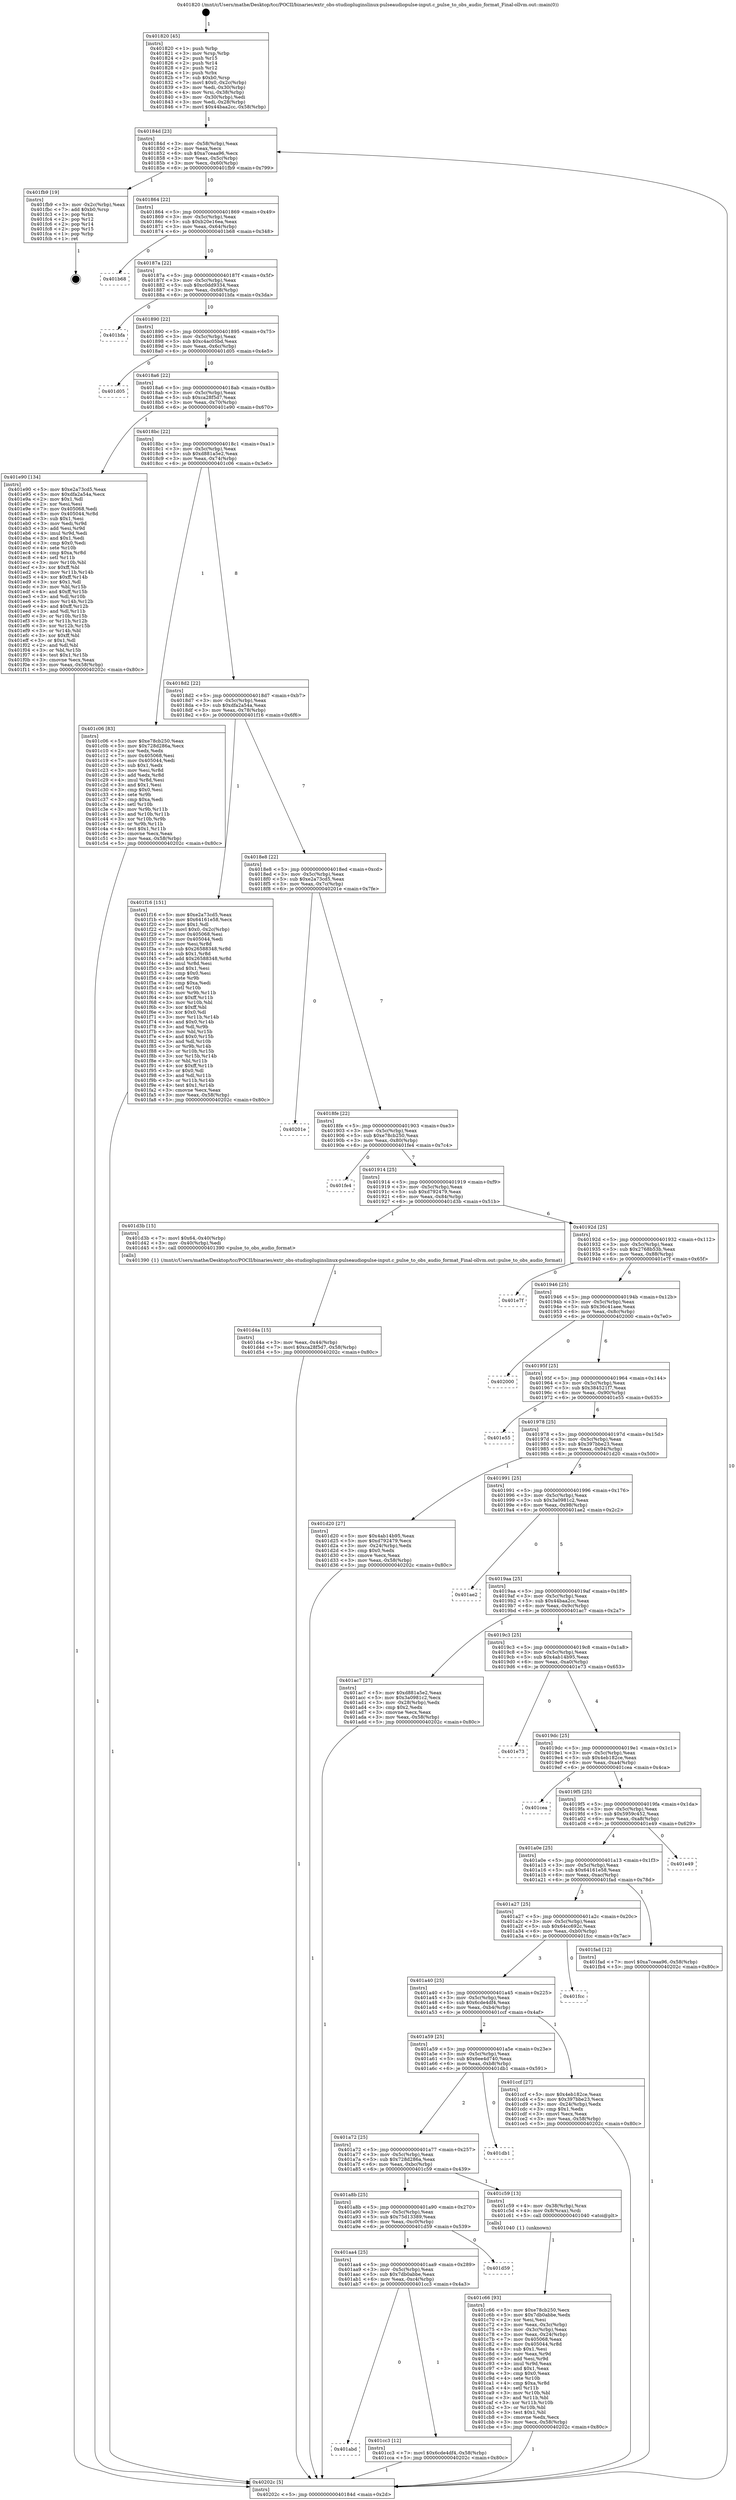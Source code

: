 digraph "0x401820" {
  label = "0x401820 (/mnt/c/Users/mathe/Desktop/tcc/POCII/binaries/extr_obs-studiopluginslinux-pulseaudiopulse-input.c_pulse_to_obs_audio_format_Final-ollvm.out::main(0))"
  labelloc = "t"
  node[shape=record]

  Entry [label="",width=0.3,height=0.3,shape=circle,fillcolor=black,style=filled]
  "0x40184d" [label="{
     0x40184d [23]\l
     | [instrs]\l
     &nbsp;&nbsp;0x40184d \<+3\>: mov -0x58(%rbp),%eax\l
     &nbsp;&nbsp;0x401850 \<+2\>: mov %eax,%ecx\l
     &nbsp;&nbsp;0x401852 \<+6\>: sub $0xa7ceaa96,%ecx\l
     &nbsp;&nbsp;0x401858 \<+3\>: mov %eax,-0x5c(%rbp)\l
     &nbsp;&nbsp;0x40185b \<+3\>: mov %ecx,-0x60(%rbp)\l
     &nbsp;&nbsp;0x40185e \<+6\>: je 0000000000401fb9 \<main+0x799\>\l
  }"]
  "0x401fb9" [label="{
     0x401fb9 [19]\l
     | [instrs]\l
     &nbsp;&nbsp;0x401fb9 \<+3\>: mov -0x2c(%rbp),%eax\l
     &nbsp;&nbsp;0x401fbc \<+7\>: add $0xb0,%rsp\l
     &nbsp;&nbsp;0x401fc3 \<+1\>: pop %rbx\l
     &nbsp;&nbsp;0x401fc4 \<+2\>: pop %r12\l
     &nbsp;&nbsp;0x401fc6 \<+2\>: pop %r14\l
     &nbsp;&nbsp;0x401fc8 \<+2\>: pop %r15\l
     &nbsp;&nbsp;0x401fca \<+1\>: pop %rbp\l
     &nbsp;&nbsp;0x401fcb \<+1\>: ret\l
  }"]
  "0x401864" [label="{
     0x401864 [22]\l
     | [instrs]\l
     &nbsp;&nbsp;0x401864 \<+5\>: jmp 0000000000401869 \<main+0x49\>\l
     &nbsp;&nbsp;0x401869 \<+3\>: mov -0x5c(%rbp),%eax\l
     &nbsp;&nbsp;0x40186c \<+5\>: sub $0xb20e16ea,%eax\l
     &nbsp;&nbsp;0x401871 \<+3\>: mov %eax,-0x64(%rbp)\l
     &nbsp;&nbsp;0x401874 \<+6\>: je 0000000000401b68 \<main+0x348\>\l
  }"]
  Exit [label="",width=0.3,height=0.3,shape=circle,fillcolor=black,style=filled,peripheries=2]
  "0x401b68" [label="{
     0x401b68\l
  }", style=dashed]
  "0x40187a" [label="{
     0x40187a [22]\l
     | [instrs]\l
     &nbsp;&nbsp;0x40187a \<+5\>: jmp 000000000040187f \<main+0x5f\>\l
     &nbsp;&nbsp;0x40187f \<+3\>: mov -0x5c(%rbp),%eax\l
     &nbsp;&nbsp;0x401882 \<+5\>: sub $0xc0dd9334,%eax\l
     &nbsp;&nbsp;0x401887 \<+3\>: mov %eax,-0x68(%rbp)\l
     &nbsp;&nbsp;0x40188a \<+6\>: je 0000000000401bfa \<main+0x3da\>\l
  }"]
  "0x401d4a" [label="{
     0x401d4a [15]\l
     | [instrs]\l
     &nbsp;&nbsp;0x401d4a \<+3\>: mov %eax,-0x44(%rbp)\l
     &nbsp;&nbsp;0x401d4d \<+7\>: movl $0xca28f5d7,-0x58(%rbp)\l
     &nbsp;&nbsp;0x401d54 \<+5\>: jmp 000000000040202c \<main+0x80c\>\l
  }"]
  "0x401bfa" [label="{
     0x401bfa\l
  }", style=dashed]
  "0x401890" [label="{
     0x401890 [22]\l
     | [instrs]\l
     &nbsp;&nbsp;0x401890 \<+5\>: jmp 0000000000401895 \<main+0x75\>\l
     &nbsp;&nbsp;0x401895 \<+3\>: mov -0x5c(%rbp),%eax\l
     &nbsp;&nbsp;0x401898 \<+5\>: sub $0xc4ac05bd,%eax\l
     &nbsp;&nbsp;0x40189d \<+3\>: mov %eax,-0x6c(%rbp)\l
     &nbsp;&nbsp;0x4018a0 \<+6\>: je 0000000000401d05 \<main+0x4e5\>\l
  }"]
  "0x401abd" [label="{
     0x401abd\l
  }", style=dashed]
  "0x401d05" [label="{
     0x401d05\l
  }", style=dashed]
  "0x4018a6" [label="{
     0x4018a6 [22]\l
     | [instrs]\l
     &nbsp;&nbsp;0x4018a6 \<+5\>: jmp 00000000004018ab \<main+0x8b\>\l
     &nbsp;&nbsp;0x4018ab \<+3\>: mov -0x5c(%rbp),%eax\l
     &nbsp;&nbsp;0x4018ae \<+5\>: sub $0xca28f5d7,%eax\l
     &nbsp;&nbsp;0x4018b3 \<+3\>: mov %eax,-0x70(%rbp)\l
     &nbsp;&nbsp;0x4018b6 \<+6\>: je 0000000000401e90 \<main+0x670\>\l
  }"]
  "0x401cc3" [label="{
     0x401cc3 [12]\l
     | [instrs]\l
     &nbsp;&nbsp;0x401cc3 \<+7\>: movl $0x6cde4df4,-0x58(%rbp)\l
     &nbsp;&nbsp;0x401cca \<+5\>: jmp 000000000040202c \<main+0x80c\>\l
  }"]
  "0x401e90" [label="{
     0x401e90 [134]\l
     | [instrs]\l
     &nbsp;&nbsp;0x401e90 \<+5\>: mov $0xe2a73cd5,%eax\l
     &nbsp;&nbsp;0x401e95 \<+5\>: mov $0xdfa2a54a,%ecx\l
     &nbsp;&nbsp;0x401e9a \<+2\>: mov $0x1,%dl\l
     &nbsp;&nbsp;0x401e9c \<+2\>: xor %esi,%esi\l
     &nbsp;&nbsp;0x401e9e \<+7\>: mov 0x405068,%edi\l
     &nbsp;&nbsp;0x401ea5 \<+8\>: mov 0x405044,%r8d\l
     &nbsp;&nbsp;0x401ead \<+3\>: sub $0x1,%esi\l
     &nbsp;&nbsp;0x401eb0 \<+3\>: mov %edi,%r9d\l
     &nbsp;&nbsp;0x401eb3 \<+3\>: add %esi,%r9d\l
     &nbsp;&nbsp;0x401eb6 \<+4\>: imul %r9d,%edi\l
     &nbsp;&nbsp;0x401eba \<+3\>: and $0x1,%edi\l
     &nbsp;&nbsp;0x401ebd \<+3\>: cmp $0x0,%edi\l
     &nbsp;&nbsp;0x401ec0 \<+4\>: sete %r10b\l
     &nbsp;&nbsp;0x401ec4 \<+4\>: cmp $0xa,%r8d\l
     &nbsp;&nbsp;0x401ec8 \<+4\>: setl %r11b\l
     &nbsp;&nbsp;0x401ecc \<+3\>: mov %r10b,%bl\l
     &nbsp;&nbsp;0x401ecf \<+3\>: xor $0xff,%bl\l
     &nbsp;&nbsp;0x401ed2 \<+3\>: mov %r11b,%r14b\l
     &nbsp;&nbsp;0x401ed5 \<+4\>: xor $0xff,%r14b\l
     &nbsp;&nbsp;0x401ed9 \<+3\>: xor $0x1,%dl\l
     &nbsp;&nbsp;0x401edc \<+3\>: mov %bl,%r15b\l
     &nbsp;&nbsp;0x401edf \<+4\>: and $0xff,%r15b\l
     &nbsp;&nbsp;0x401ee3 \<+3\>: and %dl,%r10b\l
     &nbsp;&nbsp;0x401ee6 \<+3\>: mov %r14b,%r12b\l
     &nbsp;&nbsp;0x401ee9 \<+4\>: and $0xff,%r12b\l
     &nbsp;&nbsp;0x401eed \<+3\>: and %dl,%r11b\l
     &nbsp;&nbsp;0x401ef0 \<+3\>: or %r10b,%r15b\l
     &nbsp;&nbsp;0x401ef3 \<+3\>: or %r11b,%r12b\l
     &nbsp;&nbsp;0x401ef6 \<+3\>: xor %r12b,%r15b\l
     &nbsp;&nbsp;0x401ef9 \<+3\>: or %r14b,%bl\l
     &nbsp;&nbsp;0x401efc \<+3\>: xor $0xff,%bl\l
     &nbsp;&nbsp;0x401eff \<+3\>: or $0x1,%dl\l
     &nbsp;&nbsp;0x401f02 \<+2\>: and %dl,%bl\l
     &nbsp;&nbsp;0x401f04 \<+3\>: or %bl,%r15b\l
     &nbsp;&nbsp;0x401f07 \<+4\>: test $0x1,%r15b\l
     &nbsp;&nbsp;0x401f0b \<+3\>: cmovne %ecx,%eax\l
     &nbsp;&nbsp;0x401f0e \<+3\>: mov %eax,-0x58(%rbp)\l
     &nbsp;&nbsp;0x401f11 \<+5\>: jmp 000000000040202c \<main+0x80c\>\l
  }"]
  "0x4018bc" [label="{
     0x4018bc [22]\l
     | [instrs]\l
     &nbsp;&nbsp;0x4018bc \<+5\>: jmp 00000000004018c1 \<main+0xa1\>\l
     &nbsp;&nbsp;0x4018c1 \<+3\>: mov -0x5c(%rbp),%eax\l
     &nbsp;&nbsp;0x4018c4 \<+5\>: sub $0xd881a5e2,%eax\l
     &nbsp;&nbsp;0x4018c9 \<+3\>: mov %eax,-0x74(%rbp)\l
     &nbsp;&nbsp;0x4018cc \<+6\>: je 0000000000401c06 \<main+0x3e6\>\l
  }"]
  "0x401aa4" [label="{
     0x401aa4 [25]\l
     | [instrs]\l
     &nbsp;&nbsp;0x401aa4 \<+5\>: jmp 0000000000401aa9 \<main+0x289\>\l
     &nbsp;&nbsp;0x401aa9 \<+3\>: mov -0x5c(%rbp),%eax\l
     &nbsp;&nbsp;0x401aac \<+5\>: sub $0x7db0abbe,%eax\l
     &nbsp;&nbsp;0x401ab1 \<+6\>: mov %eax,-0xc4(%rbp)\l
     &nbsp;&nbsp;0x401ab7 \<+6\>: je 0000000000401cc3 \<main+0x4a3\>\l
  }"]
  "0x401c06" [label="{
     0x401c06 [83]\l
     | [instrs]\l
     &nbsp;&nbsp;0x401c06 \<+5\>: mov $0xe78cb250,%eax\l
     &nbsp;&nbsp;0x401c0b \<+5\>: mov $0x728d286a,%ecx\l
     &nbsp;&nbsp;0x401c10 \<+2\>: xor %edx,%edx\l
     &nbsp;&nbsp;0x401c12 \<+7\>: mov 0x405068,%esi\l
     &nbsp;&nbsp;0x401c19 \<+7\>: mov 0x405044,%edi\l
     &nbsp;&nbsp;0x401c20 \<+3\>: sub $0x1,%edx\l
     &nbsp;&nbsp;0x401c23 \<+3\>: mov %esi,%r8d\l
     &nbsp;&nbsp;0x401c26 \<+3\>: add %edx,%r8d\l
     &nbsp;&nbsp;0x401c29 \<+4\>: imul %r8d,%esi\l
     &nbsp;&nbsp;0x401c2d \<+3\>: and $0x1,%esi\l
     &nbsp;&nbsp;0x401c30 \<+3\>: cmp $0x0,%esi\l
     &nbsp;&nbsp;0x401c33 \<+4\>: sete %r9b\l
     &nbsp;&nbsp;0x401c37 \<+3\>: cmp $0xa,%edi\l
     &nbsp;&nbsp;0x401c3a \<+4\>: setl %r10b\l
     &nbsp;&nbsp;0x401c3e \<+3\>: mov %r9b,%r11b\l
     &nbsp;&nbsp;0x401c41 \<+3\>: and %r10b,%r11b\l
     &nbsp;&nbsp;0x401c44 \<+3\>: xor %r10b,%r9b\l
     &nbsp;&nbsp;0x401c47 \<+3\>: or %r9b,%r11b\l
     &nbsp;&nbsp;0x401c4a \<+4\>: test $0x1,%r11b\l
     &nbsp;&nbsp;0x401c4e \<+3\>: cmovne %ecx,%eax\l
     &nbsp;&nbsp;0x401c51 \<+3\>: mov %eax,-0x58(%rbp)\l
     &nbsp;&nbsp;0x401c54 \<+5\>: jmp 000000000040202c \<main+0x80c\>\l
  }"]
  "0x4018d2" [label="{
     0x4018d2 [22]\l
     | [instrs]\l
     &nbsp;&nbsp;0x4018d2 \<+5\>: jmp 00000000004018d7 \<main+0xb7\>\l
     &nbsp;&nbsp;0x4018d7 \<+3\>: mov -0x5c(%rbp),%eax\l
     &nbsp;&nbsp;0x4018da \<+5\>: sub $0xdfa2a54a,%eax\l
     &nbsp;&nbsp;0x4018df \<+3\>: mov %eax,-0x78(%rbp)\l
     &nbsp;&nbsp;0x4018e2 \<+6\>: je 0000000000401f16 \<main+0x6f6\>\l
  }"]
  "0x401d59" [label="{
     0x401d59\l
  }", style=dashed]
  "0x401f16" [label="{
     0x401f16 [151]\l
     | [instrs]\l
     &nbsp;&nbsp;0x401f16 \<+5\>: mov $0xe2a73cd5,%eax\l
     &nbsp;&nbsp;0x401f1b \<+5\>: mov $0x64161e58,%ecx\l
     &nbsp;&nbsp;0x401f20 \<+2\>: mov $0x1,%dl\l
     &nbsp;&nbsp;0x401f22 \<+7\>: movl $0x0,-0x2c(%rbp)\l
     &nbsp;&nbsp;0x401f29 \<+7\>: mov 0x405068,%esi\l
     &nbsp;&nbsp;0x401f30 \<+7\>: mov 0x405044,%edi\l
     &nbsp;&nbsp;0x401f37 \<+3\>: mov %esi,%r8d\l
     &nbsp;&nbsp;0x401f3a \<+7\>: sub $0x26588348,%r8d\l
     &nbsp;&nbsp;0x401f41 \<+4\>: sub $0x1,%r8d\l
     &nbsp;&nbsp;0x401f45 \<+7\>: add $0x26588348,%r8d\l
     &nbsp;&nbsp;0x401f4c \<+4\>: imul %r8d,%esi\l
     &nbsp;&nbsp;0x401f50 \<+3\>: and $0x1,%esi\l
     &nbsp;&nbsp;0x401f53 \<+3\>: cmp $0x0,%esi\l
     &nbsp;&nbsp;0x401f56 \<+4\>: sete %r9b\l
     &nbsp;&nbsp;0x401f5a \<+3\>: cmp $0xa,%edi\l
     &nbsp;&nbsp;0x401f5d \<+4\>: setl %r10b\l
     &nbsp;&nbsp;0x401f61 \<+3\>: mov %r9b,%r11b\l
     &nbsp;&nbsp;0x401f64 \<+4\>: xor $0xff,%r11b\l
     &nbsp;&nbsp;0x401f68 \<+3\>: mov %r10b,%bl\l
     &nbsp;&nbsp;0x401f6b \<+3\>: xor $0xff,%bl\l
     &nbsp;&nbsp;0x401f6e \<+3\>: xor $0x0,%dl\l
     &nbsp;&nbsp;0x401f71 \<+3\>: mov %r11b,%r14b\l
     &nbsp;&nbsp;0x401f74 \<+4\>: and $0x0,%r14b\l
     &nbsp;&nbsp;0x401f78 \<+3\>: and %dl,%r9b\l
     &nbsp;&nbsp;0x401f7b \<+3\>: mov %bl,%r15b\l
     &nbsp;&nbsp;0x401f7e \<+4\>: and $0x0,%r15b\l
     &nbsp;&nbsp;0x401f82 \<+3\>: and %dl,%r10b\l
     &nbsp;&nbsp;0x401f85 \<+3\>: or %r9b,%r14b\l
     &nbsp;&nbsp;0x401f88 \<+3\>: or %r10b,%r15b\l
     &nbsp;&nbsp;0x401f8b \<+3\>: xor %r15b,%r14b\l
     &nbsp;&nbsp;0x401f8e \<+3\>: or %bl,%r11b\l
     &nbsp;&nbsp;0x401f91 \<+4\>: xor $0xff,%r11b\l
     &nbsp;&nbsp;0x401f95 \<+3\>: or $0x0,%dl\l
     &nbsp;&nbsp;0x401f98 \<+3\>: and %dl,%r11b\l
     &nbsp;&nbsp;0x401f9b \<+3\>: or %r11b,%r14b\l
     &nbsp;&nbsp;0x401f9e \<+4\>: test $0x1,%r14b\l
     &nbsp;&nbsp;0x401fa2 \<+3\>: cmovne %ecx,%eax\l
     &nbsp;&nbsp;0x401fa5 \<+3\>: mov %eax,-0x58(%rbp)\l
     &nbsp;&nbsp;0x401fa8 \<+5\>: jmp 000000000040202c \<main+0x80c\>\l
  }"]
  "0x4018e8" [label="{
     0x4018e8 [22]\l
     | [instrs]\l
     &nbsp;&nbsp;0x4018e8 \<+5\>: jmp 00000000004018ed \<main+0xcd\>\l
     &nbsp;&nbsp;0x4018ed \<+3\>: mov -0x5c(%rbp),%eax\l
     &nbsp;&nbsp;0x4018f0 \<+5\>: sub $0xe2a73cd5,%eax\l
     &nbsp;&nbsp;0x4018f5 \<+3\>: mov %eax,-0x7c(%rbp)\l
     &nbsp;&nbsp;0x4018f8 \<+6\>: je 000000000040201e \<main+0x7fe\>\l
  }"]
  "0x401c66" [label="{
     0x401c66 [93]\l
     | [instrs]\l
     &nbsp;&nbsp;0x401c66 \<+5\>: mov $0xe78cb250,%ecx\l
     &nbsp;&nbsp;0x401c6b \<+5\>: mov $0x7db0abbe,%edx\l
     &nbsp;&nbsp;0x401c70 \<+2\>: xor %esi,%esi\l
     &nbsp;&nbsp;0x401c72 \<+3\>: mov %eax,-0x3c(%rbp)\l
     &nbsp;&nbsp;0x401c75 \<+3\>: mov -0x3c(%rbp),%eax\l
     &nbsp;&nbsp;0x401c78 \<+3\>: mov %eax,-0x24(%rbp)\l
     &nbsp;&nbsp;0x401c7b \<+7\>: mov 0x405068,%eax\l
     &nbsp;&nbsp;0x401c82 \<+8\>: mov 0x405044,%r8d\l
     &nbsp;&nbsp;0x401c8a \<+3\>: sub $0x1,%esi\l
     &nbsp;&nbsp;0x401c8d \<+3\>: mov %eax,%r9d\l
     &nbsp;&nbsp;0x401c90 \<+3\>: add %esi,%r9d\l
     &nbsp;&nbsp;0x401c93 \<+4\>: imul %r9d,%eax\l
     &nbsp;&nbsp;0x401c97 \<+3\>: and $0x1,%eax\l
     &nbsp;&nbsp;0x401c9a \<+3\>: cmp $0x0,%eax\l
     &nbsp;&nbsp;0x401c9d \<+4\>: sete %r10b\l
     &nbsp;&nbsp;0x401ca1 \<+4\>: cmp $0xa,%r8d\l
     &nbsp;&nbsp;0x401ca5 \<+4\>: setl %r11b\l
     &nbsp;&nbsp;0x401ca9 \<+3\>: mov %r10b,%bl\l
     &nbsp;&nbsp;0x401cac \<+3\>: and %r11b,%bl\l
     &nbsp;&nbsp;0x401caf \<+3\>: xor %r11b,%r10b\l
     &nbsp;&nbsp;0x401cb2 \<+3\>: or %r10b,%bl\l
     &nbsp;&nbsp;0x401cb5 \<+3\>: test $0x1,%bl\l
     &nbsp;&nbsp;0x401cb8 \<+3\>: cmovne %edx,%ecx\l
     &nbsp;&nbsp;0x401cbb \<+3\>: mov %ecx,-0x58(%rbp)\l
     &nbsp;&nbsp;0x401cbe \<+5\>: jmp 000000000040202c \<main+0x80c\>\l
  }"]
  "0x40201e" [label="{
     0x40201e\l
  }", style=dashed]
  "0x4018fe" [label="{
     0x4018fe [22]\l
     | [instrs]\l
     &nbsp;&nbsp;0x4018fe \<+5\>: jmp 0000000000401903 \<main+0xe3\>\l
     &nbsp;&nbsp;0x401903 \<+3\>: mov -0x5c(%rbp),%eax\l
     &nbsp;&nbsp;0x401906 \<+5\>: sub $0xe78cb250,%eax\l
     &nbsp;&nbsp;0x40190b \<+3\>: mov %eax,-0x80(%rbp)\l
     &nbsp;&nbsp;0x40190e \<+6\>: je 0000000000401fe4 \<main+0x7c4\>\l
  }"]
  "0x401a8b" [label="{
     0x401a8b [25]\l
     | [instrs]\l
     &nbsp;&nbsp;0x401a8b \<+5\>: jmp 0000000000401a90 \<main+0x270\>\l
     &nbsp;&nbsp;0x401a90 \<+3\>: mov -0x5c(%rbp),%eax\l
     &nbsp;&nbsp;0x401a93 \<+5\>: sub $0x75d13389,%eax\l
     &nbsp;&nbsp;0x401a98 \<+6\>: mov %eax,-0xc0(%rbp)\l
     &nbsp;&nbsp;0x401a9e \<+6\>: je 0000000000401d59 \<main+0x539\>\l
  }"]
  "0x401fe4" [label="{
     0x401fe4\l
  }", style=dashed]
  "0x401914" [label="{
     0x401914 [25]\l
     | [instrs]\l
     &nbsp;&nbsp;0x401914 \<+5\>: jmp 0000000000401919 \<main+0xf9\>\l
     &nbsp;&nbsp;0x401919 \<+3\>: mov -0x5c(%rbp),%eax\l
     &nbsp;&nbsp;0x40191c \<+5\>: sub $0xd792479,%eax\l
     &nbsp;&nbsp;0x401921 \<+6\>: mov %eax,-0x84(%rbp)\l
     &nbsp;&nbsp;0x401927 \<+6\>: je 0000000000401d3b \<main+0x51b\>\l
  }"]
  "0x401c59" [label="{
     0x401c59 [13]\l
     | [instrs]\l
     &nbsp;&nbsp;0x401c59 \<+4\>: mov -0x38(%rbp),%rax\l
     &nbsp;&nbsp;0x401c5d \<+4\>: mov 0x8(%rax),%rdi\l
     &nbsp;&nbsp;0x401c61 \<+5\>: call 0000000000401040 \<atoi@plt\>\l
     | [calls]\l
     &nbsp;&nbsp;0x401040 \{1\} (unknown)\l
  }"]
  "0x401d3b" [label="{
     0x401d3b [15]\l
     | [instrs]\l
     &nbsp;&nbsp;0x401d3b \<+7\>: movl $0x64,-0x40(%rbp)\l
     &nbsp;&nbsp;0x401d42 \<+3\>: mov -0x40(%rbp),%edi\l
     &nbsp;&nbsp;0x401d45 \<+5\>: call 0000000000401390 \<pulse_to_obs_audio_format\>\l
     | [calls]\l
     &nbsp;&nbsp;0x401390 \{1\} (/mnt/c/Users/mathe/Desktop/tcc/POCII/binaries/extr_obs-studiopluginslinux-pulseaudiopulse-input.c_pulse_to_obs_audio_format_Final-ollvm.out::pulse_to_obs_audio_format)\l
  }"]
  "0x40192d" [label="{
     0x40192d [25]\l
     | [instrs]\l
     &nbsp;&nbsp;0x40192d \<+5\>: jmp 0000000000401932 \<main+0x112\>\l
     &nbsp;&nbsp;0x401932 \<+3\>: mov -0x5c(%rbp),%eax\l
     &nbsp;&nbsp;0x401935 \<+5\>: sub $0x2768b53b,%eax\l
     &nbsp;&nbsp;0x40193a \<+6\>: mov %eax,-0x88(%rbp)\l
     &nbsp;&nbsp;0x401940 \<+6\>: je 0000000000401e7f \<main+0x65f\>\l
  }"]
  "0x401a72" [label="{
     0x401a72 [25]\l
     | [instrs]\l
     &nbsp;&nbsp;0x401a72 \<+5\>: jmp 0000000000401a77 \<main+0x257\>\l
     &nbsp;&nbsp;0x401a77 \<+3\>: mov -0x5c(%rbp),%eax\l
     &nbsp;&nbsp;0x401a7a \<+5\>: sub $0x728d286a,%eax\l
     &nbsp;&nbsp;0x401a7f \<+6\>: mov %eax,-0xbc(%rbp)\l
     &nbsp;&nbsp;0x401a85 \<+6\>: je 0000000000401c59 \<main+0x439\>\l
  }"]
  "0x401e7f" [label="{
     0x401e7f\l
  }", style=dashed]
  "0x401946" [label="{
     0x401946 [25]\l
     | [instrs]\l
     &nbsp;&nbsp;0x401946 \<+5\>: jmp 000000000040194b \<main+0x12b\>\l
     &nbsp;&nbsp;0x40194b \<+3\>: mov -0x5c(%rbp),%eax\l
     &nbsp;&nbsp;0x40194e \<+5\>: sub $0x36c41aee,%eax\l
     &nbsp;&nbsp;0x401953 \<+6\>: mov %eax,-0x8c(%rbp)\l
     &nbsp;&nbsp;0x401959 \<+6\>: je 0000000000402000 \<main+0x7e0\>\l
  }"]
  "0x401db1" [label="{
     0x401db1\l
  }", style=dashed]
  "0x402000" [label="{
     0x402000\l
  }", style=dashed]
  "0x40195f" [label="{
     0x40195f [25]\l
     | [instrs]\l
     &nbsp;&nbsp;0x40195f \<+5\>: jmp 0000000000401964 \<main+0x144\>\l
     &nbsp;&nbsp;0x401964 \<+3\>: mov -0x5c(%rbp),%eax\l
     &nbsp;&nbsp;0x401967 \<+5\>: sub $0x384521f7,%eax\l
     &nbsp;&nbsp;0x40196c \<+6\>: mov %eax,-0x90(%rbp)\l
     &nbsp;&nbsp;0x401972 \<+6\>: je 0000000000401e55 \<main+0x635\>\l
  }"]
  "0x401a59" [label="{
     0x401a59 [25]\l
     | [instrs]\l
     &nbsp;&nbsp;0x401a59 \<+5\>: jmp 0000000000401a5e \<main+0x23e\>\l
     &nbsp;&nbsp;0x401a5e \<+3\>: mov -0x5c(%rbp),%eax\l
     &nbsp;&nbsp;0x401a61 \<+5\>: sub $0x6ee4d740,%eax\l
     &nbsp;&nbsp;0x401a66 \<+6\>: mov %eax,-0xb8(%rbp)\l
     &nbsp;&nbsp;0x401a6c \<+6\>: je 0000000000401db1 \<main+0x591\>\l
  }"]
  "0x401e55" [label="{
     0x401e55\l
  }", style=dashed]
  "0x401978" [label="{
     0x401978 [25]\l
     | [instrs]\l
     &nbsp;&nbsp;0x401978 \<+5\>: jmp 000000000040197d \<main+0x15d\>\l
     &nbsp;&nbsp;0x40197d \<+3\>: mov -0x5c(%rbp),%eax\l
     &nbsp;&nbsp;0x401980 \<+5\>: sub $0x397bbe23,%eax\l
     &nbsp;&nbsp;0x401985 \<+6\>: mov %eax,-0x94(%rbp)\l
     &nbsp;&nbsp;0x40198b \<+6\>: je 0000000000401d20 \<main+0x500\>\l
  }"]
  "0x401ccf" [label="{
     0x401ccf [27]\l
     | [instrs]\l
     &nbsp;&nbsp;0x401ccf \<+5\>: mov $0x4eb182ce,%eax\l
     &nbsp;&nbsp;0x401cd4 \<+5\>: mov $0x397bbe23,%ecx\l
     &nbsp;&nbsp;0x401cd9 \<+3\>: mov -0x24(%rbp),%edx\l
     &nbsp;&nbsp;0x401cdc \<+3\>: cmp $0x1,%edx\l
     &nbsp;&nbsp;0x401cdf \<+3\>: cmovl %ecx,%eax\l
     &nbsp;&nbsp;0x401ce2 \<+3\>: mov %eax,-0x58(%rbp)\l
     &nbsp;&nbsp;0x401ce5 \<+5\>: jmp 000000000040202c \<main+0x80c\>\l
  }"]
  "0x401d20" [label="{
     0x401d20 [27]\l
     | [instrs]\l
     &nbsp;&nbsp;0x401d20 \<+5\>: mov $0x4ab14b95,%eax\l
     &nbsp;&nbsp;0x401d25 \<+5\>: mov $0xd792479,%ecx\l
     &nbsp;&nbsp;0x401d2a \<+3\>: mov -0x24(%rbp),%edx\l
     &nbsp;&nbsp;0x401d2d \<+3\>: cmp $0x0,%edx\l
     &nbsp;&nbsp;0x401d30 \<+3\>: cmove %ecx,%eax\l
     &nbsp;&nbsp;0x401d33 \<+3\>: mov %eax,-0x58(%rbp)\l
     &nbsp;&nbsp;0x401d36 \<+5\>: jmp 000000000040202c \<main+0x80c\>\l
  }"]
  "0x401991" [label="{
     0x401991 [25]\l
     | [instrs]\l
     &nbsp;&nbsp;0x401991 \<+5\>: jmp 0000000000401996 \<main+0x176\>\l
     &nbsp;&nbsp;0x401996 \<+3\>: mov -0x5c(%rbp),%eax\l
     &nbsp;&nbsp;0x401999 \<+5\>: sub $0x3a0981c2,%eax\l
     &nbsp;&nbsp;0x40199e \<+6\>: mov %eax,-0x98(%rbp)\l
     &nbsp;&nbsp;0x4019a4 \<+6\>: je 0000000000401ae2 \<main+0x2c2\>\l
  }"]
  "0x401a40" [label="{
     0x401a40 [25]\l
     | [instrs]\l
     &nbsp;&nbsp;0x401a40 \<+5\>: jmp 0000000000401a45 \<main+0x225\>\l
     &nbsp;&nbsp;0x401a45 \<+3\>: mov -0x5c(%rbp),%eax\l
     &nbsp;&nbsp;0x401a48 \<+5\>: sub $0x6cde4df4,%eax\l
     &nbsp;&nbsp;0x401a4d \<+6\>: mov %eax,-0xb4(%rbp)\l
     &nbsp;&nbsp;0x401a53 \<+6\>: je 0000000000401ccf \<main+0x4af\>\l
  }"]
  "0x401ae2" [label="{
     0x401ae2\l
  }", style=dashed]
  "0x4019aa" [label="{
     0x4019aa [25]\l
     | [instrs]\l
     &nbsp;&nbsp;0x4019aa \<+5\>: jmp 00000000004019af \<main+0x18f\>\l
     &nbsp;&nbsp;0x4019af \<+3\>: mov -0x5c(%rbp),%eax\l
     &nbsp;&nbsp;0x4019b2 \<+5\>: sub $0x44baa2cc,%eax\l
     &nbsp;&nbsp;0x4019b7 \<+6\>: mov %eax,-0x9c(%rbp)\l
     &nbsp;&nbsp;0x4019bd \<+6\>: je 0000000000401ac7 \<main+0x2a7\>\l
  }"]
  "0x401fcc" [label="{
     0x401fcc\l
  }", style=dashed]
  "0x401ac7" [label="{
     0x401ac7 [27]\l
     | [instrs]\l
     &nbsp;&nbsp;0x401ac7 \<+5\>: mov $0xd881a5e2,%eax\l
     &nbsp;&nbsp;0x401acc \<+5\>: mov $0x3a0981c2,%ecx\l
     &nbsp;&nbsp;0x401ad1 \<+3\>: mov -0x28(%rbp),%edx\l
     &nbsp;&nbsp;0x401ad4 \<+3\>: cmp $0x2,%edx\l
     &nbsp;&nbsp;0x401ad7 \<+3\>: cmovne %ecx,%eax\l
     &nbsp;&nbsp;0x401ada \<+3\>: mov %eax,-0x58(%rbp)\l
     &nbsp;&nbsp;0x401add \<+5\>: jmp 000000000040202c \<main+0x80c\>\l
  }"]
  "0x4019c3" [label="{
     0x4019c3 [25]\l
     | [instrs]\l
     &nbsp;&nbsp;0x4019c3 \<+5\>: jmp 00000000004019c8 \<main+0x1a8\>\l
     &nbsp;&nbsp;0x4019c8 \<+3\>: mov -0x5c(%rbp),%eax\l
     &nbsp;&nbsp;0x4019cb \<+5\>: sub $0x4ab14b95,%eax\l
     &nbsp;&nbsp;0x4019d0 \<+6\>: mov %eax,-0xa0(%rbp)\l
     &nbsp;&nbsp;0x4019d6 \<+6\>: je 0000000000401e73 \<main+0x653\>\l
  }"]
  "0x40202c" [label="{
     0x40202c [5]\l
     | [instrs]\l
     &nbsp;&nbsp;0x40202c \<+5\>: jmp 000000000040184d \<main+0x2d\>\l
  }"]
  "0x401820" [label="{
     0x401820 [45]\l
     | [instrs]\l
     &nbsp;&nbsp;0x401820 \<+1\>: push %rbp\l
     &nbsp;&nbsp;0x401821 \<+3\>: mov %rsp,%rbp\l
     &nbsp;&nbsp;0x401824 \<+2\>: push %r15\l
     &nbsp;&nbsp;0x401826 \<+2\>: push %r14\l
     &nbsp;&nbsp;0x401828 \<+2\>: push %r12\l
     &nbsp;&nbsp;0x40182a \<+1\>: push %rbx\l
     &nbsp;&nbsp;0x40182b \<+7\>: sub $0xb0,%rsp\l
     &nbsp;&nbsp;0x401832 \<+7\>: movl $0x0,-0x2c(%rbp)\l
     &nbsp;&nbsp;0x401839 \<+3\>: mov %edi,-0x30(%rbp)\l
     &nbsp;&nbsp;0x40183c \<+4\>: mov %rsi,-0x38(%rbp)\l
     &nbsp;&nbsp;0x401840 \<+3\>: mov -0x30(%rbp),%edi\l
     &nbsp;&nbsp;0x401843 \<+3\>: mov %edi,-0x28(%rbp)\l
     &nbsp;&nbsp;0x401846 \<+7\>: movl $0x44baa2cc,-0x58(%rbp)\l
  }"]
  "0x401a27" [label="{
     0x401a27 [25]\l
     | [instrs]\l
     &nbsp;&nbsp;0x401a27 \<+5\>: jmp 0000000000401a2c \<main+0x20c\>\l
     &nbsp;&nbsp;0x401a2c \<+3\>: mov -0x5c(%rbp),%eax\l
     &nbsp;&nbsp;0x401a2f \<+5\>: sub $0x64cc692c,%eax\l
     &nbsp;&nbsp;0x401a34 \<+6\>: mov %eax,-0xb0(%rbp)\l
     &nbsp;&nbsp;0x401a3a \<+6\>: je 0000000000401fcc \<main+0x7ac\>\l
  }"]
  "0x401e73" [label="{
     0x401e73\l
  }", style=dashed]
  "0x4019dc" [label="{
     0x4019dc [25]\l
     | [instrs]\l
     &nbsp;&nbsp;0x4019dc \<+5\>: jmp 00000000004019e1 \<main+0x1c1\>\l
     &nbsp;&nbsp;0x4019e1 \<+3\>: mov -0x5c(%rbp),%eax\l
     &nbsp;&nbsp;0x4019e4 \<+5\>: sub $0x4eb182ce,%eax\l
     &nbsp;&nbsp;0x4019e9 \<+6\>: mov %eax,-0xa4(%rbp)\l
     &nbsp;&nbsp;0x4019ef \<+6\>: je 0000000000401cea \<main+0x4ca\>\l
  }"]
  "0x401fad" [label="{
     0x401fad [12]\l
     | [instrs]\l
     &nbsp;&nbsp;0x401fad \<+7\>: movl $0xa7ceaa96,-0x58(%rbp)\l
     &nbsp;&nbsp;0x401fb4 \<+5\>: jmp 000000000040202c \<main+0x80c\>\l
  }"]
  "0x401cea" [label="{
     0x401cea\l
  }", style=dashed]
  "0x4019f5" [label="{
     0x4019f5 [25]\l
     | [instrs]\l
     &nbsp;&nbsp;0x4019f5 \<+5\>: jmp 00000000004019fa \<main+0x1da\>\l
     &nbsp;&nbsp;0x4019fa \<+3\>: mov -0x5c(%rbp),%eax\l
     &nbsp;&nbsp;0x4019fd \<+5\>: sub $0x5959c452,%eax\l
     &nbsp;&nbsp;0x401a02 \<+6\>: mov %eax,-0xa8(%rbp)\l
     &nbsp;&nbsp;0x401a08 \<+6\>: je 0000000000401e49 \<main+0x629\>\l
  }"]
  "0x401a0e" [label="{
     0x401a0e [25]\l
     | [instrs]\l
     &nbsp;&nbsp;0x401a0e \<+5\>: jmp 0000000000401a13 \<main+0x1f3\>\l
     &nbsp;&nbsp;0x401a13 \<+3\>: mov -0x5c(%rbp),%eax\l
     &nbsp;&nbsp;0x401a16 \<+5\>: sub $0x64161e58,%eax\l
     &nbsp;&nbsp;0x401a1b \<+6\>: mov %eax,-0xac(%rbp)\l
     &nbsp;&nbsp;0x401a21 \<+6\>: je 0000000000401fad \<main+0x78d\>\l
  }"]
  "0x401e49" [label="{
     0x401e49\l
  }", style=dashed]
  Entry -> "0x401820" [label=" 1"]
  "0x40184d" -> "0x401fb9" [label=" 1"]
  "0x40184d" -> "0x401864" [label=" 10"]
  "0x401fb9" -> Exit [label=" 1"]
  "0x401864" -> "0x401b68" [label=" 0"]
  "0x401864" -> "0x40187a" [label=" 10"]
  "0x401fad" -> "0x40202c" [label=" 1"]
  "0x40187a" -> "0x401bfa" [label=" 0"]
  "0x40187a" -> "0x401890" [label=" 10"]
  "0x401f16" -> "0x40202c" [label=" 1"]
  "0x401890" -> "0x401d05" [label=" 0"]
  "0x401890" -> "0x4018a6" [label=" 10"]
  "0x401e90" -> "0x40202c" [label=" 1"]
  "0x4018a6" -> "0x401e90" [label=" 1"]
  "0x4018a6" -> "0x4018bc" [label=" 9"]
  "0x401d4a" -> "0x40202c" [label=" 1"]
  "0x4018bc" -> "0x401c06" [label=" 1"]
  "0x4018bc" -> "0x4018d2" [label=" 8"]
  "0x401d20" -> "0x40202c" [label=" 1"]
  "0x4018d2" -> "0x401f16" [label=" 1"]
  "0x4018d2" -> "0x4018e8" [label=" 7"]
  "0x401ccf" -> "0x40202c" [label=" 1"]
  "0x4018e8" -> "0x40201e" [label=" 0"]
  "0x4018e8" -> "0x4018fe" [label=" 7"]
  "0x401aa4" -> "0x401abd" [label=" 0"]
  "0x4018fe" -> "0x401fe4" [label=" 0"]
  "0x4018fe" -> "0x401914" [label=" 7"]
  "0x401aa4" -> "0x401cc3" [label=" 1"]
  "0x401914" -> "0x401d3b" [label=" 1"]
  "0x401914" -> "0x40192d" [label=" 6"]
  "0x401d3b" -> "0x401d4a" [label=" 1"]
  "0x40192d" -> "0x401e7f" [label=" 0"]
  "0x40192d" -> "0x401946" [label=" 6"]
  "0x401a8b" -> "0x401d59" [label=" 0"]
  "0x401946" -> "0x402000" [label=" 0"]
  "0x401946" -> "0x40195f" [label=" 6"]
  "0x401cc3" -> "0x40202c" [label=" 1"]
  "0x40195f" -> "0x401e55" [label=" 0"]
  "0x40195f" -> "0x401978" [label=" 6"]
  "0x401c59" -> "0x401c66" [label=" 1"]
  "0x401978" -> "0x401d20" [label=" 1"]
  "0x401978" -> "0x401991" [label=" 5"]
  "0x401a72" -> "0x401a8b" [label=" 1"]
  "0x401991" -> "0x401ae2" [label=" 0"]
  "0x401991" -> "0x4019aa" [label=" 5"]
  "0x401a8b" -> "0x401aa4" [label=" 1"]
  "0x4019aa" -> "0x401ac7" [label=" 1"]
  "0x4019aa" -> "0x4019c3" [label=" 4"]
  "0x401ac7" -> "0x40202c" [label=" 1"]
  "0x401820" -> "0x40184d" [label=" 1"]
  "0x40202c" -> "0x40184d" [label=" 10"]
  "0x401c06" -> "0x40202c" [label=" 1"]
  "0x401a59" -> "0x401a72" [label=" 2"]
  "0x4019c3" -> "0x401e73" [label=" 0"]
  "0x4019c3" -> "0x4019dc" [label=" 4"]
  "0x401c66" -> "0x40202c" [label=" 1"]
  "0x4019dc" -> "0x401cea" [label=" 0"]
  "0x4019dc" -> "0x4019f5" [label=" 4"]
  "0x401a40" -> "0x401a59" [label=" 2"]
  "0x4019f5" -> "0x401e49" [label=" 0"]
  "0x4019f5" -> "0x401a0e" [label=" 4"]
  "0x401a40" -> "0x401ccf" [label=" 1"]
  "0x401a0e" -> "0x401fad" [label=" 1"]
  "0x401a0e" -> "0x401a27" [label=" 3"]
  "0x401a59" -> "0x401db1" [label=" 0"]
  "0x401a27" -> "0x401fcc" [label=" 0"]
  "0x401a27" -> "0x401a40" [label=" 3"]
  "0x401a72" -> "0x401c59" [label=" 1"]
}
